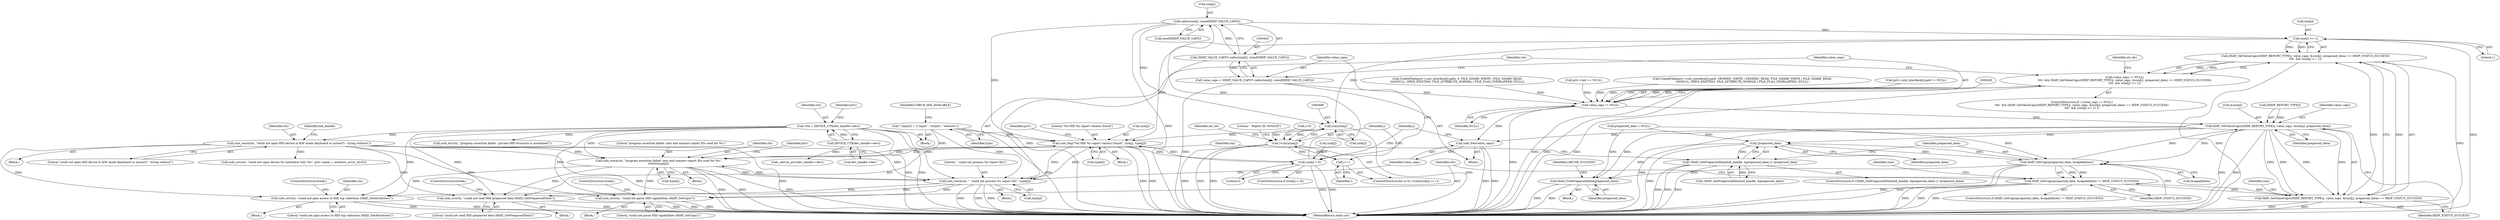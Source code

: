 digraph "1_Chrome_ac149a8d4371c0e01e0934fdd57b09e86f96b5b9_20@API" {
"1000421" [label="(Call,calloc(size[j], sizeof(HIDP_VALUE_CAPS)))"];
"1000411" [label="(Call,size[j] > 0)"];
"1000393" [label="(Call,usbi_dbg(\"%d HID %s report value(s) found\", size[j], type[j]))"];
"1000467" [label="(Call,(int)size[j])"];
"1000445" [label="(Call,size[j] >= 1)"];
"1000421" [label="(Call,calloc(size[j], sizeof(HIDP_VALUE_CAPS)))"];
"1000141" [label="(Call,* type[3] = {\"input\", \"output\", \"feature\"})"];
"1000515" [label="(Call,usbi_warn(ctx, \"program assertion failed: zero and nonzero report IDs used for %s\",\n\t\t\t\t\t\t\t\ttype[j]))"];
"1000532" [label="(Call,usbi_warn(ctx, \"  could not process %s report IDs\", type[j]))"];
"1000108" [label="(Call,*ctx = DEVICE_CTX(dev_handle->dev))"];
"1000110" [label="(Call,DEVICE_CTX(dev_handle->dev))"];
"1000217" [label="(Call,usbi_warn(ctx, \"could not open HID device in R/W mode (keyboard or mouse?) - trying without\"))"];
"1000419" [label="(Call,(HIDP_VALUE_CAPS*) calloc(size[j], sizeof(HIDP_VALUE_CAPS)))"];
"1000417" [label="(Call,value_caps = (HIDP_VALUE_CAPS*) calloc(size[j], sizeof(HIDP_VALUE_CAPS)))"];
"1000429" [label="(Call,value_caps != NULL)"];
"1000428" [label="(Call,(value_caps != NULL)\n\t\t\t\t  && (HidP_GetValueCaps((HIDP_REPORT_TYPE)j, value_caps, &size[j], preparsed_data) == HIDP_STATUS_SUCCESS)\n\t\t\t\t  && (size[j] >= 1))"];
"1000434" [label="(Call,HidP_GetValueCaps((HIDP_REPORT_TYPE)j, value_caps, &size[j], preparsed_data))"];
"1000343" [label="(Call,!preparsed_data)"];
"1000337" [label="(Call,!HidD_GetPreparsedData(hid_handle, &preparsed_data) || !preparsed_data)"];
"1000352" [label="(Call,HidP_GetCaps(preparsed_data, &capabilities))"];
"1000351" [label="(Call,HidP_GetCaps(preparsed_data, &capabilities) != HIDP_STATUS_SUCCESS)"];
"1000433" [label="(Call,HidP_GetValueCaps((HIDP_REPORT_TYPE)j, value_caps, &size[j], preparsed_data) == HIDP_STATUS_SUCCESS)"];
"1000432" [label="(Call,(HidP_GetValueCaps((HIDP_REPORT_TYPE)j, value_caps, &size[j], preparsed_data) == HIDP_STATUS_SUCCESS)\n\t\t\t\t  && (size[j] >= 1))"];
"1000733" [label="(Call,HidD_FreePreparsedData(preparsed_data))"];
"1000538" [label="(Call,safe_free(value_caps))"];
"1000465" [label="(Call,i<(int)size[j])"];
"1000472" [label="(Call,i++)"];
"1000299" [label="(Call,usbi_err(ctx, \"could not gain access to HID top collection (HidD_GetAttributes)\"))"];
"1000346" [label="(Call,usbi_err(ctx, \"could not read HID preparsed data (HidD_GetPreparsedData)\"))"];
"1000358" [label="(Call,usbi_err(ctx, \"could not parse HID capabilities (HidP_GetCaps)\"))"];
"1000345" [label="(Block,)"];
"1000431" [label="(Identifier,NULL)"];
"1000110" [label="(Call,DEVICE_CTX(dev_handle->dev))"];
"1000443" [label="(Identifier,preparsed_data)"];
"1000438" [label="(Identifier,value_caps)"];
"1000430" [label="(Identifier,value_caps)"];
"1000435" [label="(Call,(HIDP_REPORT_TYPE)j)"];
"1000351" [label="(Call,HidP_GetCaps(preparsed_data, &capabilities) != HIDP_STATUS_SUCCESS)"];
"1000116" [label="(Identifier,priv)"];
"1000219" [label="(Literal,\"could not open HID device in R/W mode (keyboard or mouse?) - trying without\")"];
"1000737" [label="(MethodReturn,static int)"];
"1000469" [label="(Call,size[j])"];
"1000419" [label="(Call,(HIDP_VALUE_CAPS*) calloc(size[j], sizeof(HIDP_VALUE_CAPS)))"];
"1000417" [label="(Call,value_caps = (HIDP_VALUE_CAPS*) calloc(size[j], sizeof(HIDP_VALUE_CAPS)))"];
"1000504" [label="(Identifier,nb_ids)"];
"1000421" [label="(Call,calloc(size[j], sizeof(HIDP_VALUE_CAPS)))"];
"1000152" [label="(Call,usbi_err(ctx, \"program assertion failed - private HID structure is unitialized\"))"];
"1000361" [label="(ControlStructure,break;)"];
"1000427" [label="(ControlStructure,if ( (value_caps != NULL)\n\t\t\t\t  && (HidP_GetValueCaps((HIDP_REPORT_TYPE)j, value_caps, &size[j], preparsed_data) == HIDP_STATUS_SUCCESS)\n\t\t\t\t  && (size[j] >= 1) ))"];
"1000447" [label="(Identifier,size)"];
"1000534" [label="(Literal,\"  could not process %s report IDs\")"];
"1000446" [label="(Call,size[j])"];
"1000222" [label="(Call,CreateFileA(priv->usb_interface[i].path, 0, FILE_SHARE_WRITE | FILE_SHARE_READ,\n\t\t\t\t\tNULL, OPEN_EXISTING, FILE_ATTRIBUTE_NORMAL | FILE_FLAG_OVERLAPPED, NULL))"];
"1000736" [label="(Identifier,LIBUSB_SUCCESS)"];
"1000449" [label="(Literal,1)"];
"1000476" [label="(Literal,\"  Report ID: 0x%02X\")"];
"1000216" [label="(Block,)"];
"1000467" [label="(Call,(int)size[j])"];
"1000360" [label="(Literal,\"could not parse HID capabilities (HidP_GetCaps)\")"];
"1000434" [label="(Call,HidP_GetValueCaps((HIDP_REPORT_TYPE)j, value_caps, &size[j], preparsed_data))"];
"1000732" [label="(Block,)"];
"1000439" [label="(Call,&size[j])"];
"1000516" [label="(Identifier,ctx)"];
"1000433" [label="(Call,HidP_GetValueCaps((HIDP_REPORT_TYPE)j, value_caps, &size[j], preparsed_data) == HIDP_STATUS_SUCCESS)"];
"1000415" [label="(Literal,0)"];
"1000106" [label="(Block,)"];
"1000359" [label="(Identifier,ctx)"];
"1000146" [label="(Call,priv->hid == NULL)"];
"1000429" [label="(Call,value_caps != NULL)"];
"1000357" [label="(Block,)"];
"1000734" [label="(Identifier,preparsed_data)"];
"1000532" [label="(Call,usbi_warn(ctx, \"  could not process %s report IDs\", type[j]))"];
"1000356" [label="(Identifier,HIDP_STATUS_SUCCESS)"];
"1000111" [label="(Call,dev_handle->dev)"];
"1000531" [label="(Block,)"];
"1000533" [label="(Identifier,ctx)"];
"1000472" [label="(Call,i++)"];
"1000538" [label="(Call,safe_free(value_caps))"];
"1000514" [label="(Block,)"];
"1000338" [label="(Call,!HidD_GetPreparsedData(hid_handle, &preparsed_data))"];
"1000392" [label="(Block,)"];
"1000108" [label="(Call,*ctx = DEVICE_CTX(dev_handle->dev))"];
"1000432" [label="(Call,(HidP_GetValueCaps((HIDP_REPORT_TYPE)j, value_caps, &size[j], preparsed_data) == HIDP_STATUS_SUCCESS)\n\t\t\t\t  && (size[j] >= 1))"];
"1000733" [label="(Call,HidD_FreePreparsedData(preparsed_data))"];
"1000350" [label="(ControlStructure,if (HidP_GetCaps(preparsed_data, &capabilities) != HIDP_STATUS_SUCCESS))"];
"1000192" [label="(Call,CreateFileA(priv->usb_interface[i].path, GENERIC_WRITE | GENERIC_READ, FILE_SHARE_WRITE | FILE_SHARE_READ,\n\t\t\t\tNULL, OPEN_EXISTING, FILE_ATTRIBUTE_NORMAL | FILE_FLAG_OVERLAPPED, NULL))"];
"1000411" [label="(Call,size[j] > 0)"];
"1000343" [label="(Call,!preparsed_data)"];
"1000418" [label="(Identifier,value_caps)"];
"1000473" [label="(Identifier,i)"];
"1000358" [label="(Call,usbi_err(ctx, \"could not parse HID capabilities (HidP_GetCaps)\"))"];
"1000218" [label="(Identifier,ctx)"];
"1000221" [label="(Identifier,hid_handle)"];
"1000245" [label="(Call,usbi_err(ctx, \"could not open device %s (interface %d): %s\", priv->path, i, windows_error_str(0)))"];
"1000539" [label="(Identifier,value_caps)"];
"1000465" [label="(Call,i<(int)size[j])"];
"1000353" [label="(Identifier,preparsed_data)"];
"1000144" [label="(Identifier,CHECK_HID_AVAILABLE)"];
"1000410" [label="(ControlStructure,if (size[j] > 0))"];
"1000117" [label="(Call,_device_priv(dev_handle->dev))"];
"1000405" [label="(Identifier,priv)"];
"1000398" [label="(Call,type[j])"];
"1000348" [label="(Literal,\"could not read HID preparsed data (HidD_GetPreparsedData)\")"];
"1000300" [label="(Identifier,ctx)"];
"1000128" [label="(Call,preparsed_data = NULL)"];
"1000416" [label="(Block,)"];
"1000453" [label="(Identifier,nb_ids)"];
"1000444" [label="(Identifier,HIDP_STATUS_SUCCESS)"];
"1000425" [label="(Call,sizeof(HIDP_VALUE_CAPS))"];
"1000301" [label="(Literal,\"could not gain access to HID top collection (HidD_GetAttributes)\")"];
"1000346" [label="(Call,usbi_err(ctx, \"could not read HID preparsed data (HidD_GetPreparsedData)\"))"];
"1000428" [label="(Call,(value_caps != NULL)\n\t\t\t\t  && (HidP_GetValueCaps((HIDP_REPORT_TYPE)j, value_caps, &size[j], preparsed_data) == HIDP_STATUS_SUCCESS)\n\t\t\t\t  && (size[j] >= 1))"];
"1000349" [label="(ControlStructure,break;)"];
"1000354" [label="(Call,&capabilities)"];
"1000394" [label="(Literal,\"%d HID %s report value(s) found\")"];
"1000517" [label="(Literal,\"program assertion failed: zero and nonzero report IDs used for %s\")"];
"1000393" [label="(Call,usbi_dbg(\"%d HID %s report value(s) found\", size[j], type[j]))"];
"1000535" [label="(Call,type[j])"];
"1000352" [label="(Call,HidP_GetCaps(preparsed_data, &capabilities))"];
"1000525" [label="(Identifier,priv)"];
"1000336" [label="(ControlStructure,if (!HidD_GetPreparsedData(hid_handle, &preparsed_data) || !preparsed_data))"];
"1000462" [label="(Call,i=0)"];
"1000299" [label="(Call,usbi_err(ctx, \"could not gain access to HID top collection (HidD_GetAttributes)\"))"];
"1000298" [label="(Block,)"];
"1000412" [label="(Call,size[j])"];
"1000169" [label="(Call,priv->usb_interface[i].path != NULL)"];
"1000515" [label="(Call,usbi_warn(ctx, \"program assertion failed: zero and nonzero report IDs used for %s\",\n\t\t\t\t\t\t\t\ttype[j]))"];
"1000395" [label="(Call,size[j])"];
"1000391" [label="(Identifier,j)"];
"1000466" [label="(Identifier,i)"];
"1000337" [label="(Call,!HidD_GetPreparsedData(hid_handle, &preparsed_data) || !preparsed_data)"];
"1000518" [label="(Call,type[j])"];
"1000142" [label="(Identifier,type)"];
"1000344" [label="(Identifier,preparsed_data)"];
"1000217" [label="(Call,usbi_warn(ctx, \"could not open HID device in R/W mode (keyboard or mouse?) - trying without\"))"];
"1000109" [label="(Identifier,ctx)"];
"1000445" [label="(Call,size[j] >= 1)"];
"1000347" [label="(Identifier,ctx)"];
"1000141" [label="(Call,* type[3] = {\"input\", \"output\", \"feature\"})"];
"1000302" [label="(ControlStructure,break;)"];
"1000461" [label="(ControlStructure,for (i=0; i<(int)size[j]; i++))"];
"1000364" [label="(Identifier,size)"];
"1000422" [label="(Call,size[j])"];
"1000421" -> "1000419"  [label="AST: "];
"1000421" -> "1000425"  [label="CFG: "];
"1000422" -> "1000421"  [label="AST: "];
"1000425" -> "1000421"  [label="AST: "];
"1000419" -> "1000421"  [label="CFG: "];
"1000421" -> "1000737"  [label="DDG: "];
"1000421" -> "1000393"  [label="DDG: "];
"1000421" -> "1000419"  [label="DDG: "];
"1000411" -> "1000421"  [label="DDG: "];
"1000421" -> "1000445"  [label="DDG: "];
"1000421" -> "1000467"  [label="DDG: "];
"1000411" -> "1000410"  [label="AST: "];
"1000411" -> "1000415"  [label="CFG: "];
"1000412" -> "1000411"  [label="AST: "];
"1000415" -> "1000411"  [label="AST: "];
"1000418" -> "1000411"  [label="CFG: "];
"1000391" -> "1000411"  [label="CFG: "];
"1000411" -> "1000737"  [label="DDG: "];
"1000411" -> "1000737"  [label="DDG: "];
"1000411" -> "1000393"  [label="DDG: "];
"1000393" -> "1000411"  [label="DDG: "];
"1000393" -> "1000392"  [label="AST: "];
"1000393" -> "1000398"  [label="CFG: "];
"1000394" -> "1000393"  [label="AST: "];
"1000395" -> "1000393"  [label="AST: "];
"1000398" -> "1000393"  [label="AST: "];
"1000405" -> "1000393"  [label="CFG: "];
"1000393" -> "1000737"  [label="DDG: "];
"1000393" -> "1000737"  [label="DDG: "];
"1000467" -> "1000393"  [label="DDG: "];
"1000445" -> "1000393"  [label="DDG: "];
"1000141" -> "1000393"  [label="DDG: "];
"1000515" -> "1000393"  [label="DDG: "];
"1000532" -> "1000393"  [label="DDG: "];
"1000393" -> "1000515"  [label="DDG: "];
"1000393" -> "1000532"  [label="DDG: "];
"1000467" -> "1000465"  [label="AST: "];
"1000467" -> "1000469"  [label="CFG: "];
"1000468" -> "1000467"  [label="AST: "];
"1000469" -> "1000467"  [label="AST: "];
"1000465" -> "1000467"  [label="CFG: "];
"1000467" -> "1000737"  [label="DDG: "];
"1000467" -> "1000465"  [label="DDG: "];
"1000445" -> "1000467"  [label="DDG: "];
"1000445" -> "1000432"  [label="AST: "];
"1000445" -> "1000449"  [label="CFG: "];
"1000446" -> "1000445"  [label="AST: "];
"1000449" -> "1000445"  [label="AST: "];
"1000432" -> "1000445"  [label="CFG: "];
"1000445" -> "1000737"  [label="DDG: "];
"1000445" -> "1000432"  [label="DDG: "];
"1000445" -> "1000432"  [label="DDG: "];
"1000141" -> "1000106"  [label="AST: "];
"1000141" -> "1000142"  [label="CFG: "];
"1000142" -> "1000141"  [label="AST: "];
"1000144" -> "1000141"  [label="CFG: "];
"1000141" -> "1000737"  [label="DDG: "];
"1000141" -> "1000515"  [label="DDG: "];
"1000141" -> "1000532"  [label="DDG: "];
"1000515" -> "1000514"  [label="AST: "];
"1000515" -> "1000518"  [label="CFG: "];
"1000516" -> "1000515"  [label="AST: "];
"1000517" -> "1000515"  [label="AST: "];
"1000518" -> "1000515"  [label="AST: "];
"1000525" -> "1000515"  [label="CFG: "];
"1000515" -> "1000737"  [label="DDG: "];
"1000515" -> "1000737"  [label="DDG: "];
"1000515" -> "1000737"  [label="DDG: "];
"1000515" -> "1000299"  [label="DDG: "];
"1000515" -> "1000346"  [label="DDG: "];
"1000515" -> "1000358"  [label="DDG: "];
"1000532" -> "1000515"  [label="DDG: "];
"1000108" -> "1000515"  [label="DDG: "];
"1000217" -> "1000515"  [label="DDG: "];
"1000515" -> "1000532"  [label="DDG: "];
"1000532" -> "1000531"  [label="AST: "];
"1000532" -> "1000535"  [label="CFG: "];
"1000533" -> "1000532"  [label="AST: "];
"1000534" -> "1000532"  [label="AST: "];
"1000535" -> "1000532"  [label="AST: "];
"1000539" -> "1000532"  [label="CFG: "];
"1000532" -> "1000737"  [label="DDG: "];
"1000532" -> "1000737"  [label="DDG: "];
"1000532" -> "1000737"  [label="DDG: "];
"1000532" -> "1000299"  [label="DDG: "];
"1000532" -> "1000346"  [label="DDG: "];
"1000532" -> "1000358"  [label="DDG: "];
"1000108" -> "1000532"  [label="DDG: "];
"1000217" -> "1000532"  [label="DDG: "];
"1000108" -> "1000106"  [label="AST: "];
"1000108" -> "1000110"  [label="CFG: "];
"1000109" -> "1000108"  [label="AST: "];
"1000110" -> "1000108"  [label="AST: "];
"1000116" -> "1000108"  [label="CFG: "];
"1000108" -> "1000737"  [label="DDG: "];
"1000108" -> "1000737"  [label="DDG: "];
"1000110" -> "1000108"  [label="DDG: "];
"1000108" -> "1000152"  [label="DDG: "];
"1000108" -> "1000217"  [label="DDG: "];
"1000108" -> "1000299"  [label="DDG: "];
"1000108" -> "1000346"  [label="DDG: "];
"1000108" -> "1000358"  [label="DDG: "];
"1000110" -> "1000111"  [label="CFG: "];
"1000111" -> "1000110"  [label="AST: "];
"1000110" -> "1000117"  [label="DDG: "];
"1000217" -> "1000216"  [label="AST: "];
"1000217" -> "1000219"  [label="CFG: "];
"1000218" -> "1000217"  [label="AST: "];
"1000219" -> "1000217"  [label="AST: "];
"1000221" -> "1000217"  [label="CFG: "];
"1000217" -> "1000737"  [label="DDG: "];
"1000217" -> "1000737"  [label="DDG: "];
"1000217" -> "1000245"  [label="DDG: "];
"1000217" -> "1000299"  [label="DDG: "];
"1000217" -> "1000346"  [label="DDG: "];
"1000217" -> "1000358"  [label="DDG: "];
"1000419" -> "1000417"  [label="AST: "];
"1000420" -> "1000419"  [label="AST: "];
"1000417" -> "1000419"  [label="CFG: "];
"1000419" -> "1000737"  [label="DDG: "];
"1000419" -> "1000417"  [label="DDG: "];
"1000417" -> "1000416"  [label="AST: "];
"1000418" -> "1000417"  [label="AST: "];
"1000430" -> "1000417"  [label="CFG: "];
"1000417" -> "1000737"  [label="DDG: "];
"1000417" -> "1000429"  [label="DDG: "];
"1000429" -> "1000428"  [label="AST: "];
"1000429" -> "1000431"  [label="CFG: "];
"1000430" -> "1000429"  [label="AST: "];
"1000431" -> "1000429"  [label="AST: "];
"1000436" -> "1000429"  [label="CFG: "];
"1000428" -> "1000429"  [label="CFG: "];
"1000429" -> "1000737"  [label="DDG: "];
"1000429" -> "1000428"  [label="DDG: "];
"1000429" -> "1000428"  [label="DDG: "];
"1000222" -> "1000429"  [label="DDG: "];
"1000192" -> "1000429"  [label="DDG: "];
"1000169" -> "1000429"  [label="DDG: "];
"1000146" -> "1000429"  [label="DDG: "];
"1000429" -> "1000434"  [label="DDG: "];
"1000429" -> "1000538"  [label="DDG: "];
"1000428" -> "1000427"  [label="AST: "];
"1000428" -> "1000432"  [label="CFG: "];
"1000432" -> "1000428"  [label="AST: "];
"1000453" -> "1000428"  [label="CFG: "];
"1000533" -> "1000428"  [label="CFG: "];
"1000428" -> "1000737"  [label="DDG: "];
"1000428" -> "1000737"  [label="DDG: "];
"1000428" -> "1000737"  [label="DDG: "];
"1000432" -> "1000428"  [label="DDG: "];
"1000432" -> "1000428"  [label="DDG: "];
"1000434" -> "1000433"  [label="AST: "];
"1000434" -> "1000443"  [label="CFG: "];
"1000435" -> "1000434"  [label="AST: "];
"1000438" -> "1000434"  [label="AST: "];
"1000439" -> "1000434"  [label="AST: "];
"1000443" -> "1000434"  [label="AST: "];
"1000444" -> "1000434"  [label="CFG: "];
"1000434" -> "1000737"  [label="DDG: "];
"1000434" -> "1000737"  [label="DDG: "];
"1000434" -> "1000737"  [label="DDG: "];
"1000434" -> "1000343"  [label="DDG: "];
"1000434" -> "1000352"  [label="DDG: "];
"1000434" -> "1000433"  [label="DDG: "];
"1000434" -> "1000433"  [label="DDG: "];
"1000434" -> "1000433"  [label="DDG: "];
"1000434" -> "1000433"  [label="DDG: "];
"1000435" -> "1000434"  [label="DDG: "];
"1000352" -> "1000434"  [label="DDG: "];
"1000434" -> "1000538"  [label="DDG: "];
"1000434" -> "1000733"  [label="DDG: "];
"1000343" -> "1000337"  [label="AST: "];
"1000343" -> "1000344"  [label="CFG: "];
"1000344" -> "1000343"  [label="AST: "];
"1000337" -> "1000343"  [label="CFG: "];
"1000343" -> "1000737"  [label="DDG: "];
"1000343" -> "1000337"  [label="DDG: "];
"1000352" -> "1000343"  [label="DDG: "];
"1000128" -> "1000343"  [label="DDG: "];
"1000343" -> "1000352"  [label="DDG: "];
"1000343" -> "1000733"  [label="DDG: "];
"1000337" -> "1000336"  [label="AST: "];
"1000337" -> "1000338"  [label="CFG: "];
"1000338" -> "1000337"  [label="AST: "];
"1000347" -> "1000337"  [label="CFG: "];
"1000353" -> "1000337"  [label="CFG: "];
"1000337" -> "1000737"  [label="DDG: "];
"1000337" -> "1000737"  [label="DDG: "];
"1000337" -> "1000737"  [label="DDG: "];
"1000338" -> "1000337"  [label="DDG: "];
"1000352" -> "1000351"  [label="AST: "];
"1000352" -> "1000354"  [label="CFG: "];
"1000353" -> "1000352"  [label="AST: "];
"1000354" -> "1000352"  [label="AST: "];
"1000356" -> "1000352"  [label="CFG: "];
"1000352" -> "1000737"  [label="DDG: "];
"1000352" -> "1000737"  [label="DDG: "];
"1000352" -> "1000351"  [label="DDG: "];
"1000352" -> "1000351"  [label="DDG: "];
"1000128" -> "1000352"  [label="DDG: "];
"1000352" -> "1000733"  [label="DDG: "];
"1000351" -> "1000350"  [label="AST: "];
"1000351" -> "1000356"  [label="CFG: "];
"1000356" -> "1000351"  [label="AST: "];
"1000359" -> "1000351"  [label="CFG: "];
"1000364" -> "1000351"  [label="CFG: "];
"1000351" -> "1000737"  [label="DDG: "];
"1000351" -> "1000737"  [label="DDG: "];
"1000351" -> "1000737"  [label="DDG: "];
"1000433" -> "1000351"  [label="DDG: "];
"1000351" -> "1000433"  [label="DDG: "];
"1000433" -> "1000432"  [label="AST: "];
"1000433" -> "1000444"  [label="CFG: "];
"1000444" -> "1000433"  [label="AST: "];
"1000447" -> "1000433"  [label="CFG: "];
"1000432" -> "1000433"  [label="CFG: "];
"1000433" -> "1000737"  [label="DDG: "];
"1000433" -> "1000737"  [label="DDG: "];
"1000433" -> "1000432"  [label="DDG: "];
"1000433" -> "1000432"  [label="DDG: "];
"1000432" -> "1000737"  [label="DDG: "];
"1000432" -> "1000737"  [label="DDG: "];
"1000733" -> "1000732"  [label="AST: "];
"1000733" -> "1000734"  [label="CFG: "];
"1000734" -> "1000733"  [label="AST: "];
"1000736" -> "1000733"  [label="CFG: "];
"1000733" -> "1000737"  [label="DDG: "];
"1000733" -> "1000737"  [label="DDG: "];
"1000128" -> "1000733"  [label="DDG: "];
"1000538" -> "1000416"  [label="AST: "];
"1000538" -> "1000539"  [label="CFG: "];
"1000539" -> "1000538"  [label="AST: "];
"1000391" -> "1000538"  [label="CFG: "];
"1000538" -> "1000737"  [label="DDG: "];
"1000538" -> "1000737"  [label="DDG: "];
"1000465" -> "1000461"  [label="AST: "];
"1000466" -> "1000465"  [label="AST: "];
"1000476" -> "1000465"  [label="CFG: "];
"1000504" -> "1000465"  [label="CFG: "];
"1000465" -> "1000737"  [label="DDG: "];
"1000465" -> "1000737"  [label="DDG: "];
"1000465" -> "1000737"  [label="DDG: "];
"1000462" -> "1000465"  [label="DDG: "];
"1000472" -> "1000465"  [label="DDG: "];
"1000465" -> "1000472"  [label="DDG: "];
"1000472" -> "1000461"  [label="AST: "];
"1000472" -> "1000473"  [label="CFG: "];
"1000473" -> "1000472"  [label="AST: "];
"1000466" -> "1000472"  [label="CFG: "];
"1000299" -> "1000298"  [label="AST: "];
"1000299" -> "1000301"  [label="CFG: "];
"1000300" -> "1000299"  [label="AST: "];
"1000301" -> "1000299"  [label="AST: "];
"1000302" -> "1000299"  [label="CFG: "];
"1000299" -> "1000737"  [label="DDG: "];
"1000299" -> "1000737"  [label="DDG: "];
"1000346" -> "1000345"  [label="AST: "];
"1000346" -> "1000348"  [label="CFG: "];
"1000347" -> "1000346"  [label="AST: "];
"1000348" -> "1000346"  [label="AST: "];
"1000349" -> "1000346"  [label="CFG: "];
"1000346" -> "1000737"  [label="DDG: "];
"1000346" -> "1000737"  [label="DDG: "];
"1000358" -> "1000357"  [label="AST: "];
"1000358" -> "1000360"  [label="CFG: "];
"1000359" -> "1000358"  [label="AST: "];
"1000360" -> "1000358"  [label="AST: "];
"1000361" -> "1000358"  [label="CFG: "];
"1000358" -> "1000737"  [label="DDG: "];
"1000358" -> "1000737"  [label="DDG: "];
}
